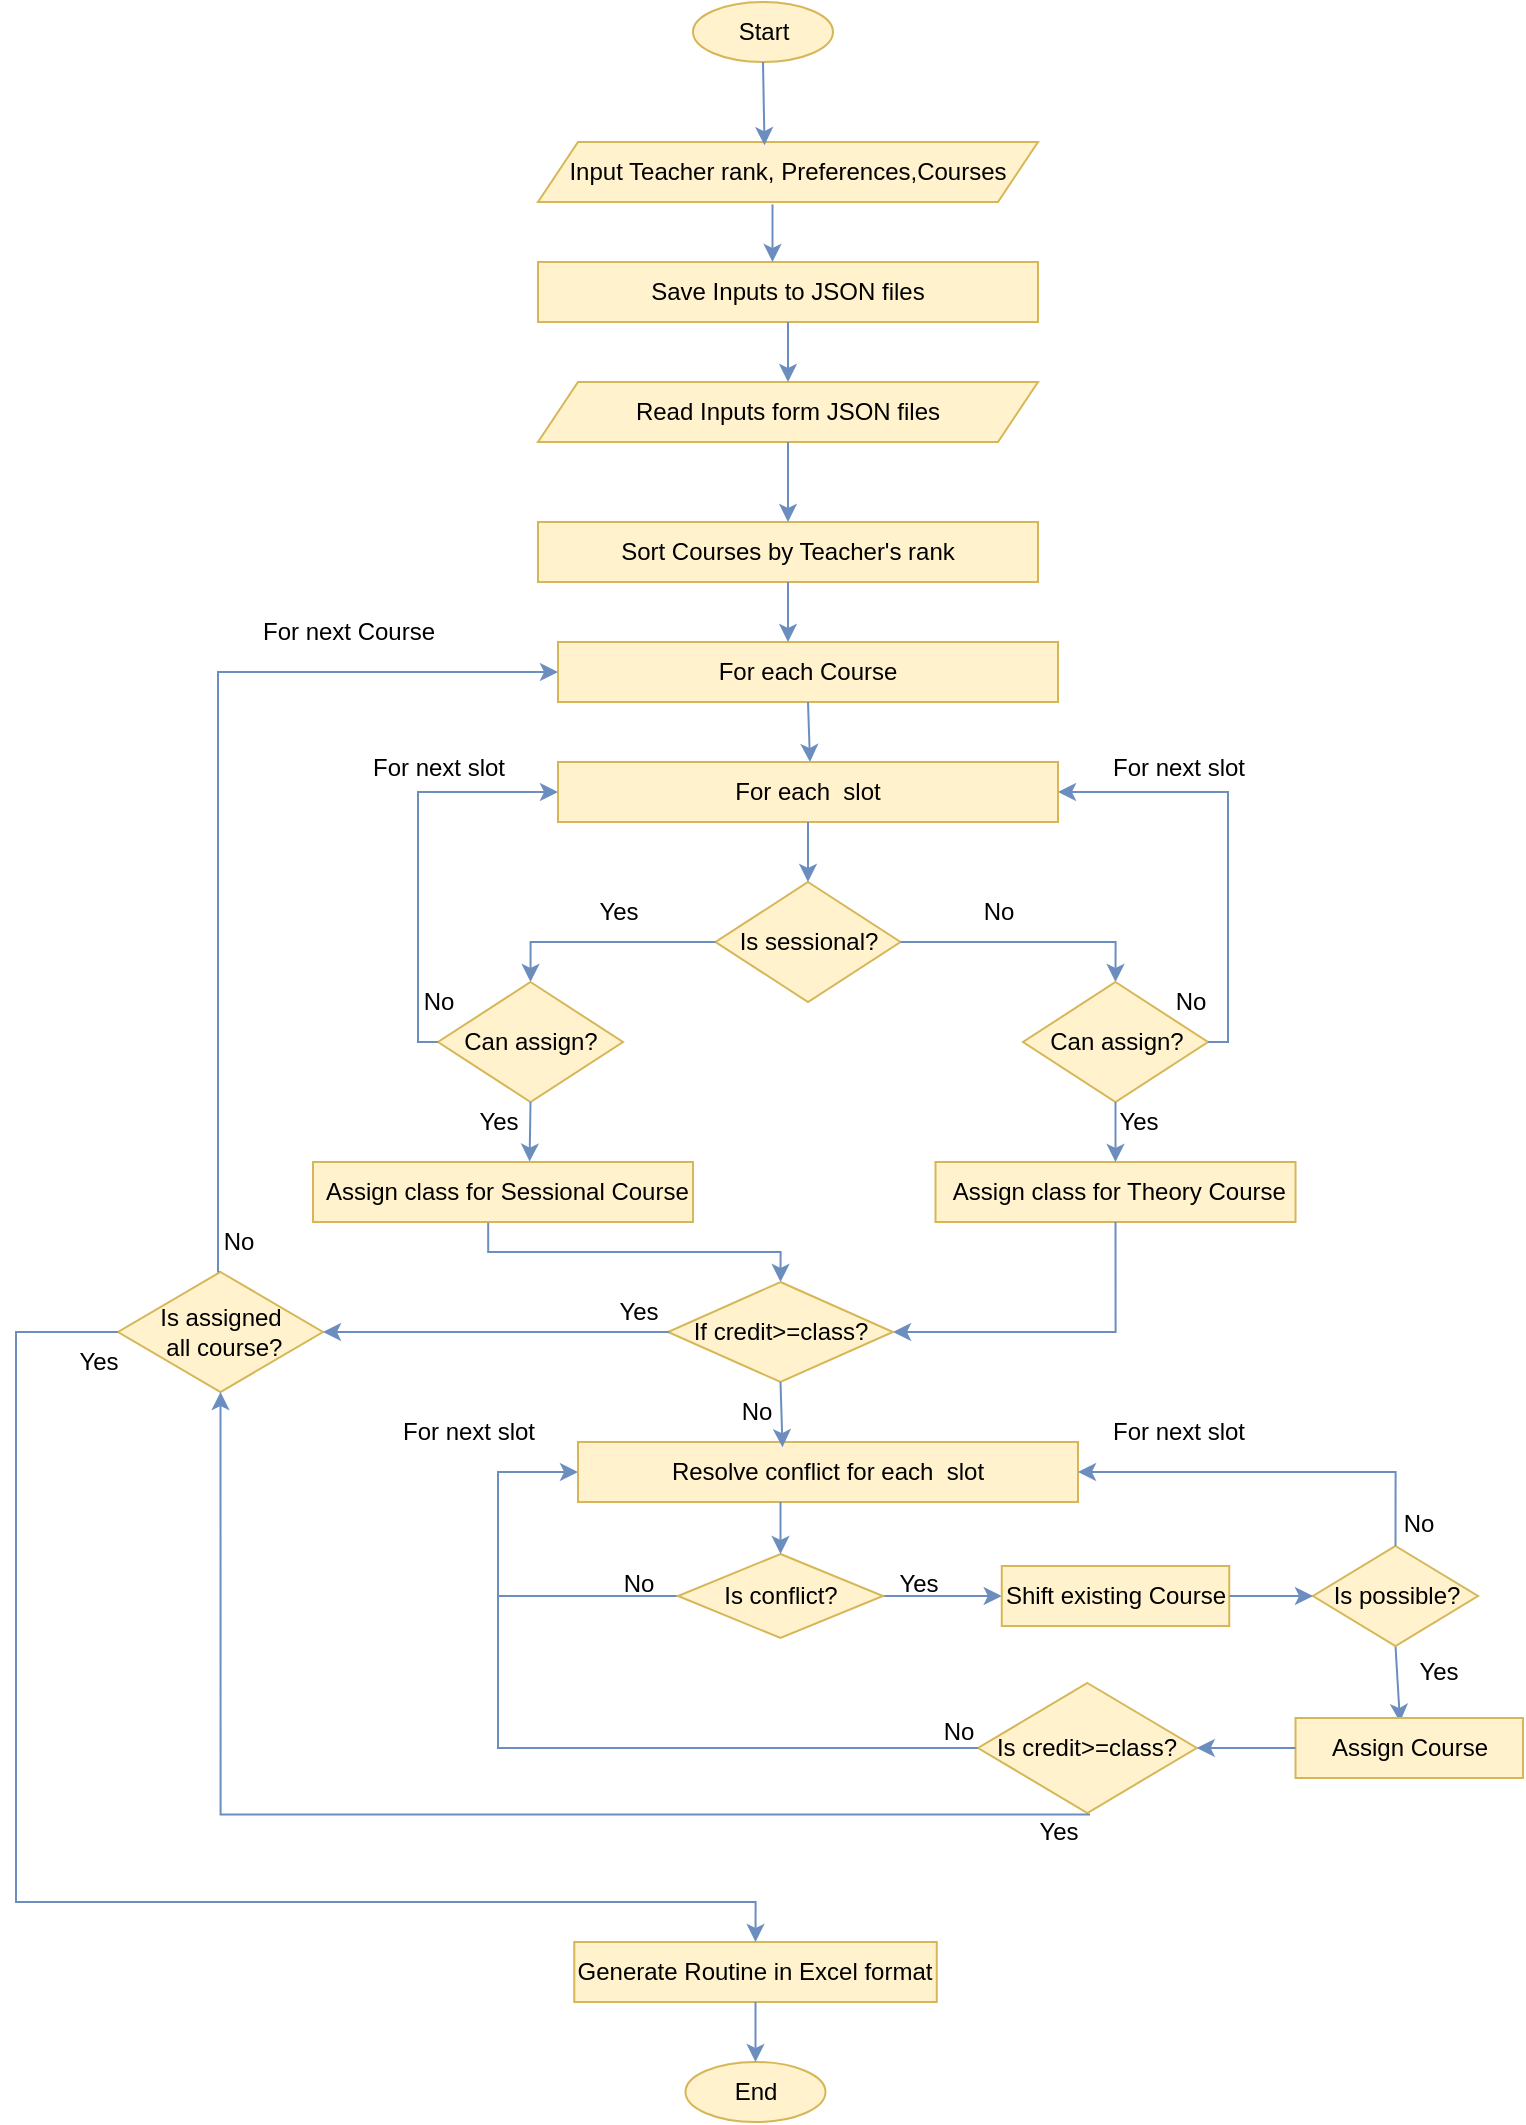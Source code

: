 <mxfile version="27.0.5">
  <diagram name="Page-1" id="kPH_RRZQtiZ7yuQRnkNO">
    <mxGraphModel dx="1042" dy="597" grid="1" gridSize="10" guides="1" tooltips="1" connect="1" arrows="1" fold="1" page="1" pageScale="1" pageWidth="850" pageHeight="1100" math="0" shadow="0">
      <root>
        <mxCell id="0" />
        <mxCell id="1" parent="0" />
        <mxCell id="T9UPzVXBncNjqvYtc4vn-1" value="Start" style="ellipse;whiteSpace=wrap;html=1;fillColor=#fff2cc;strokeColor=#d6b656;" parent="1" vertex="1">
          <mxGeometry x="377.5" y="20" width="70" height="30" as="geometry" />
        </mxCell>
        <mxCell id="T9UPzVXBncNjqvYtc4vn-2" value="Input Teacher rank, Preferences,Courses" style="shape=parallelogram;perimeter=parallelogramPerimeter;whiteSpace=wrap;html=1;fixedSize=1;fillColor=#fff2cc;strokeColor=#d6b656;" parent="1" vertex="1">
          <mxGeometry x="300" y="90" width="250" height="30" as="geometry" />
        </mxCell>
        <mxCell id="T9UPzVXBncNjqvYtc4vn-3" value="Sort Courses by Teacher&#39;s rank" style="rounded=0;whiteSpace=wrap;html=1;fillColor=#fff2cc;strokeColor=#d6b656;" parent="1" vertex="1">
          <mxGeometry x="300" y="280" width="250" height="30" as="geometry" />
        </mxCell>
        <mxCell id="T9UPzVXBncNjqvYtc4vn-4" value="Save Inputs to JSON files" style="rounded=0;whiteSpace=wrap;html=1;fillColor=#fff2cc;strokeColor=#d6b656;" parent="1" vertex="1">
          <mxGeometry x="300" y="150" width="250" height="30" as="geometry" />
        </mxCell>
        <mxCell id="T9UPzVXBncNjqvYtc4vn-5" value="Read Inputs form JSON files" style="shape=parallelogram;perimeter=parallelogramPerimeter;whiteSpace=wrap;html=1;fixedSize=1;fillColor=#fff2cc;strokeColor=#d6b656;" parent="1" vertex="1">
          <mxGeometry x="300" y="210" width="250" height="30" as="geometry" />
        </mxCell>
        <mxCell id="T9UPzVXBncNjqvYtc4vn-6" value="For each Course" style="rounded=0;whiteSpace=wrap;html=1;fillColor=#fff2cc;strokeColor=#d6b656;" parent="1" vertex="1">
          <mxGeometry x="310" y="340" width="250" height="30" as="geometry" />
        </mxCell>
        <mxCell id="T9UPzVXBncNjqvYtc4vn-7" value="Is sessional?" style="rhombus;whiteSpace=wrap;html=1;fillColor=#fff2cc;strokeColor=#d6b656;" parent="1" vertex="1">
          <mxGeometry x="388.75" y="460" width="92.5" height="60" as="geometry" />
        </mxCell>
        <mxCell id="T9UPzVXBncNjqvYtc4vn-8" value="" style="endArrow=classic;html=1;rounded=0;exitX=0.5;exitY=1;exitDx=0;exitDy=0;entryX=0.453;entryY=0.053;entryDx=0;entryDy=0;entryPerimeter=0;fillColor=#dae8fc;strokeColor=#6c8ebf;" parent="1" source="T9UPzVXBncNjqvYtc4vn-1" target="T9UPzVXBncNjqvYtc4vn-2" edge="1">
          <mxGeometry width="50" height="50" relative="1" as="geometry">
            <mxPoint x="210" y="150" as="sourcePoint" />
            <mxPoint x="260" y="100" as="targetPoint" />
          </mxGeometry>
        </mxCell>
        <mxCell id="T9UPzVXBncNjqvYtc4vn-9" value="" style="endArrow=classic;html=1;rounded=0;exitX=0.469;exitY=1.04;exitDx=0;exitDy=0;entryX=0.469;entryY=0;entryDx=0;entryDy=0;entryPerimeter=0;exitPerimeter=0;fillColor=#dae8fc;strokeColor=#6c8ebf;" parent="1" source="T9UPzVXBncNjqvYtc4vn-2" target="T9UPzVXBncNjqvYtc4vn-4" edge="1">
          <mxGeometry width="50" height="50" relative="1" as="geometry">
            <mxPoint x="424" y="108" as="sourcePoint" />
            <mxPoint x="424" y="150" as="targetPoint" />
          </mxGeometry>
        </mxCell>
        <mxCell id="T9UPzVXBncNjqvYtc4vn-10" value="" style="endArrow=classic;html=1;rounded=0;exitX=0.5;exitY=1;exitDx=0;exitDy=0;entryX=0.5;entryY=0;entryDx=0;entryDy=0;fillColor=#dae8fc;strokeColor=#6c8ebf;" parent="1" source="T9UPzVXBncNjqvYtc4vn-4" target="T9UPzVXBncNjqvYtc4vn-5" edge="1">
          <mxGeometry width="50" height="50" relative="1" as="geometry">
            <mxPoint x="660" y="161" as="sourcePoint" />
            <mxPoint x="660" y="190" as="targetPoint" />
            <Array as="points" />
          </mxGeometry>
        </mxCell>
        <mxCell id="T9UPzVXBncNjqvYtc4vn-14" value="" style="endArrow=classic;html=1;rounded=0;exitX=0.5;exitY=1;exitDx=0;exitDy=0;entryX=0.5;entryY=0;entryDx=0;entryDy=0;fillColor=#dae8fc;strokeColor=#6c8ebf;" parent="1" source="T9UPzVXBncNjqvYtc4vn-5" target="T9UPzVXBncNjqvYtc4vn-3" edge="1">
          <mxGeometry width="50" height="50" relative="1" as="geometry">
            <mxPoint x="435" y="190" as="sourcePoint" />
            <mxPoint x="435" y="220" as="targetPoint" />
            <Array as="points" />
          </mxGeometry>
        </mxCell>
        <mxCell id="T9UPzVXBncNjqvYtc4vn-15" value="" style="endArrow=classic;html=1;rounded=0;exitX=0.5;exitY=1;exitDx=0;exitDy=0;fillColor=#dae8fc;strokeColor=#6c8ebf;" parent="1" source="T9UPzVXBncNjqvYtc4vn-3" edge="1">
          <mxGeometry width="50" height="50" relative="1" as="geometry">
            <mxPoint x="435" y="250" as="sourcePoint" />
            <mxPoint x="425" y="340" as="targetPoint" />
            <Array as="points" />
          </mxGeometry>
        </mxCell>
        <mxCell id="T9UPzVXBncNjqvYtc4vn-16" value="" style="endArrow=classic;html=1;rounded=0;exitX=0.5;exitY=1;exitDx=0;exitDy=0;fillColor=#dae8fc;strokeColor=#6c8ebf;" parent="1" source="T9UPzVXBncNjqvYtc4vn-6" edge="1">
          <mxGeometry width="50" height="50" relative="1" as="geometry">
            <mxPoint x="435" y="320" as="sourcePoint" />
            <mxPoint x="436" y="400" as="targetPoint" />
            <Array as="points" />
          </mxGeometry>
        </mxCell>
        <mxCell id="T9UPzVXBncNjqvYtc4vn-17" value="&amp;nbsp;Assign class for Theory Course" style="rounded=0;whiteSpace=wrap;html=1;fillColor=#fff2cc;strokeColor=#d6b656;" parent="1" vertex="1">
          <mxGeometry x="498.75" y="600" width="180" height="30" as="geometry" />
        </mxCell>
        <mxCell id="T9UPzVXBncNjqvYtc4vn-18" value="&amp;nbsp;Assign class for Sessional Course " style="rounded=0;whiteSpace=wrap;html=1;fillColor=#fff2cc;strokeColor=#d6b656;" parent="1" vertex="1">
          <mxGeometry x="187.5" y="600" width="190" height="30" as="geometry" />
        </mxCell>
        <mxCell id="T9UPzVXBncNjqvYtc4vn-19" value="" style="endArrow=classic;html=1;rounded=0;exitX=0;exitY=0.5;exitDx=0;exitDy=0;entryX=0.5;entryY=0;entryDx=0;entryDy=0;edgeStyle=orthogonalEdgeStyle;fillColor=#dae8fc;strokeColor=#6c8ebf;" parent="1" source="T9UPzVXBncNjqvYtc4vn-7" target="iqAza3pzM_VMF-m5_Jx6-2" edge="1">
          <mxGeometry width="50" height="50" relative="1" as="geometry">
            <mxPoint x="400" y="600" as="sourcePoint" />
            <mxPoint x="283" y="440" as="targetPoint" />
          </mxGeometry>
        </mxCell>
        <mxCell id="T9UPzVXBncNjqvYtc4vn-20" value="Yes" style="text;html=1;align=center;verticalAlign=middle;resizable=0;points=[];autosize=1;" parent="1" vertex="1">
          <mxGeometry x="320" y="460" width="40" height="30" as="geometry" />
        </mxCell>
        <mxCell id="T9UPzVXBncNjqvYtc4vn-21" value="" style="endArrow=classic;html=1;rounded=0;exitX=1;exitY=0.5;exitDx=0;exitDy=0;edgeStyle=orthogonalEdgeStyle;entryX=0.5;entryY=0;entryDx=0;entryDy=0;fillColor=#dae8fc;strokeColor=#6c8ebf;" parent="1" source="T9UPzVXBncNjqvYtc4vn-7" target="iqAza3pzM_VMF-m5_Jx6-3" edge="1">
          <mxGeometry width="50" height="50" relative="1" as="geometry">
            <mxPoint x="400" y="600" as="sourcePoint" />
            <mxPoint x="590" y="470" as="targetPoint" />
          </mxGeometry>
        </mxCell>
        <mxCell id="T9UPzVXBncNjqvYtc4vn-22" value="No" style="text;html=1;align=center;verticalAlign=middle;resizable=0;points=[];autosize=1;" parent="1" vertex="1">
          <mxGeometry x="510" y="460" width="40" height="30" as="geometry" />
        </mxCell>
        <mxCell id="T9UPzVXBncNjqvYtc4vn-25" value="" style="endArrow=classic;html=1;rounded=0;entryX=1;entryY=0.5;entryDx=0;entryDy=0;exitX=0.5;exitY=1;exitDx=0;exitDy=0;edgeStyle=orthogonalEdgeStyle;fillColor=#dae8fc;strokeColor=#6c8ebf;" parent="1" source="T9UPzVXBncNjqvYtc4vn-17" target="iqAza3pzM_VMF-m5_Jx6-20" edge="1">
          <mxGeometry width="50" height="50" relative="1" as="geometry">
            <mxPoint x="590" y="600" as="sourcePoint" />
            <mxPoint x="550" y="730" as="targetPoint" />
          </mxGeometry>
        </mxCell>
        <mxCell id="T9UPzVXBncNjqvYtc4vn-59" value="Is credit&amp;gt;=class?" style="rhombus;whiteSpace=wrap;html=1;fillColor=#fff2cc;strokeColor=#d6b656;" parent="1" vertex="1">
          <mxGeometry x="520" y="860.5" width="109.38" height="65" as="geometry" />
        </mxCell>
        <mxCell id="T9UPzVXBncNjqvYtc4vn-60" value="" style="endArrow=classic;html=1;rounded=0;entryX=0;entryY=0.5;entryDx=0;entryDy=0;edgeStyle=orthogonalEdgeStyle;exitX=0.5;exitY=0;exitDx=0;exitDy=0;fillColor=#dae8fc;strokeColor=#6c8ebf;" parent="1" source="iqAza3pzM_VMF-m5_Jx6-57" target="T9UPzVXBncNjqvYtc4vn-6" edge="1">
          <mxGeometry width="50" height="50" relative="1" as="geometry">
            <mxPoint x="90" y="685" as="sourcePoint" />
            <mxPoint x="90" y="860" as="targetPoint" />
            <Array as="points">
              <mxPoint x="140" y="655" />
              <mxPoint x="140" y="355" />
            </Array>
          </mxGeometry>
        </mxCell>
        <mxCell id="T9UPzVXBncNjqvYtc4vn-61" value="" style="endArrow=classic;html=1;rounded=0;exitX=0.5;exitY=1;exitDx=0;exitDy=0;fillColor=#dae8fc;strokeColor=#6c8ebf;" parent="1" source="iqAza3pzM_VMF-m5_Jx6-42" edge="1">
          <mxGeometry width="50" height="50" relative="1" as="geometry">
            <mxPoint x="809.36" y="730" as="sourcePoint" />
            <mxPoint x="731" y="880" as="targetPoint" />
          </mxGeometry>
        </mxCell>
        <mxCell id="T9UPzVXBncNjqvYtc4vn-64" value="Generate Routine in Excel format" style="rounded=0;whiteSpace=wrap;html=1;fillColor=#fff2cc;strokeColor=#d6b656;" parent="1" vertex="1">
          <mxGeometry x="318.13" y="990" width="181.25" height="30" as="geometry" />
        </mxCell>
        <mxCell id="T9UPzVXBncNjqvYtc4vn-65" value="" style="endArrow=classic;html=1;rounded=0;exitX=0;exitY=0.5;exitDx=0;exitDy=0;entryX=0;entryY=0.5;entryDx=0;entryDy=0;edgeStyle=orthogonalEdgeStyle;fillColor=#dae8fc;strokeColor=#6c8ebf;" parent="1" source="iqAza3pzM_VMF-m5_Jx6-35" edge="1" target="iqAza3pzM_VMF-m5_Jx6-32">
          <mxGeometry width="50" height="50" relative="1" as="geometry">
            <mxPoint x="320" y="910" as="sourcePoint" />
            <mxPoint x="416" y="949" as="targetPoint" />
            <Array as="points">
              <mxPoint x="280" y="817" />
              <mxPoint x="280" y="755" />
            </Array>
          </mxGeometry>
        </mxCell>
        <mxCell id="T9UPzVXBncNjqvYtc4vn-66" value="Yes" style="text;html=1;align=center;verticalAlign=middle;resizable=0;points=[];autosize=1;" parent="1" vertex="1">
          <mxGeometry x="540" y="920" width="40" height="30" as="geometry" />
        </mxCell>
        <mxCell id="T9UPzVXBncNjqvYtc4vn-67" value="End" style="ellipse;whiteSpace=wrap;html=1;fillColor=#fff2cc;strokeColor=#d6b656;" parent="1" vertex="1">
          <mxGeometry x="373.75" y="1050" width="70" height="30" as="geometry" />
        </mxCell>
        <mxCell id="T9UPzVXBncNjqvYtc4vn-68" value="" style="endArrow=classic;html=1;rounded=0;exitX=1;exitY=0.5;exitDx=0;exitDy=0;entryX=0;entryY=0.5;entryDx=0;entryDy=0;fillColor=#dae8fc;strokeColor=#6c8ebf;" parent="1" target="iqAza3pzM_VMF-m5_Jx6-40" edge="1" source="iqAza3pzM_VMF-m5_Jx6-35">
          <mxGeometry width="50" height="50" relative="1" as="geometry">
            <mxPoint x="420" y="980" as="sourcePoint" />
            <mxPoint x="530" y="860" as="targetPoint" />
          </mxGeometry>
        </mxCell>
        <mxCell id="iqAza3pzM_VMF-m5_Jx6-1" value="" style="endArrow=classic;html=1;rounded=0;exitX=0.461;exitY=1.013;exitDx=0;exitDy=0;exitPerimeter=0;entryX=0.5;entryY=0;entryDx=0;entryDy=0;edgeStyle=orthogonalEdgeStyle;fillColor=#dae8fc;strokeColor=#6c8ebf;" edge="1" parent="1" source="T9UPzVXBncNjqvYtc4vn-18" target="iqAza3pzM_VMF-m5_Jx6-20">
          <mxGeometry width="50" height="50" relative="1" as="geometry">
            <mxPoint x="270" y="520" as="sourcePoint" />
            <mxPoint x="210" y="700" as="targetPoint" />
          </mxGeometry>
        </mxCell>
        <mxCell id="iqAza3pzM_VMF-m5_Jx6-2" value="Can assign?" style="rhombus;whiteSpace=wrap;html=1;fillColor=#fff2cc;strokeColor=#d6b656;" vertex="1" parent="1">
          <mxGeometry x="250" y="510" width="92.5" height="60" as="geometry" />
        </mxCell>
        <mxCell id="iqAza3pzM_VMF-m5_Jx6-3" value="Can assign?" style="rhombus;whiteSpace=wrap;html=1;fillColor=#fff2cc;strokeColor=#d6b656;" vertex="1" parent="1">
          <mxGeometry x="542.5" y="510" width="92.5" height="60" as="geometry" />
        </mxCell>
        <mxCell id="iqAza3pzM_VMF-m5_Jx6-4" value="" style="endArrow=classic;html=1;rounded=0;exitX=0.5;exitY=1;exitDx=0;exitDy=0;entryX=0.57;entryY=-0.007;entryDx=0;entryDy=0;entryPerimeter=0;fillColor=#dae8fc;strokeColor=#6c8ebf;" edge="1" parent="1" source="iqAza3pzM_VMF-m5_Jx6-2" target="T9UPzVXBncNjqvYtc4vn-18">
          <mxGeometry width="50" height="50" relative="1" as="geometry">
            <mxPoint x="400" y="670" as="sourcePoint" />
            <mxPoint x="450" y="620" as="targetPoint" />
          </mxGeometry>
        </mxCell>
        <mxCell id="iqAza3pzM_VMF-m5_Jx6-5" value="" style="endArrow=classic;html=1;rounded=0;exitX=0.5;exitY=1;exitDx=0;exitDy=0;entryX=0.5;entryY=0;entryDx=0;entryDy=0;fillColor=#dae8fc;strokeColor=#6c8ebf;" edge="1" parent="1" source="iqAza3pzM_VMF-m5_Jx6-3" target="T9UPzVXBncNjqvYtc4vn-17">
          <mxGeometry width="50" height="50" relative="1" as="geometry">
            <mxPoint x="400" y="670" as="sourcePoint" />
            <mxPoint x="586" y="570" as="targetPoint" />
          </mxGeometry>
        </mxCell>
        <mxCell id="iqAza3pzM_VMF-m5_Jx6-7" value="Yes" style="text;html=1;align=center;verticalAlign=middle;resizable=0;points=[];autosize=1;" vertex="1" parent="1">
          <mxGeometry x="260" y="565" width="40" height="30" as="geometry" />
        </mxCell>
        <mxCell id="iqAza3pzM_VMF-m5_Jx6-8" value="Yes" style="text;html=1;align=center;verticalAlign=middle;resizable=0;points=[];autosize=1;" vertex="1" parent="1">
          <mxGeometry x="580" y="565" width="40" height="30" as="geometry" />
        </mxCell>
        <mxCell id="iqAza3pzM_VMF-m5_Jx6-12" value="" style="endArrow=classic;html=1;rounded=0;entryX=0;entryY=0.5;entryDx=0;entryDy=0;exitX=0;exitY=0.5;exitDx=0;exitDy=0;edgeStyle=orthogonalEdgeStyle;fillColor=#dae8fc;strokeColor=#6c8ebf;" edge="1" parent="1" source="iqAza3pzM_VMF-m5_Jx6-2" target="iqAza3pzM_VMF-m5_Jx6-22">
          <mxGeometry width="50" height="50" relative="1" as="geometry">
            <mxPoint x="210" y="550" as="sourcePoint" />
            <mxPoint x="450" y="620" as="targetPoint" />
          </mxGeometry>
        </mxCell>
        <mxCell id="iqAza3pzM_VMF-m5_Jx6-14" value="" style="endArrow=classic;html=1;rounded=0;exitX=1;exitY=0.5;exitDx=0;exitDy=0;entryX=1;entryY=0.5;entryDx=0;entryDy=0;edgeStyle=orthogonalEdgeStyle;fillColor=#dae8fc;strokeColor=#6c8ebf;" edge="1" parent="1" source="iqAza3pzM_VMF-m5_Jx6-3" target="iqAza3pzM_VMF-m5_Jx6-22">
          <mxGeometry width="50" height="50" relative="1" as="geometry">
            <mxPoint x="400" y="620" as="sourcePoint" />
            <mxPoint x="450" y="570" as="targetPoint" />
          </mxGeometry>
        </mxCell>
        <mxCell id="iqAza3pzM_VMF-m5_Jx6-15" value="No" style="text;html=1;align=center;verticalAlign=middle;resizable=0;points=[];autosize=1;" vertex="1" parent="1">
          <mxGeometry x="230" y="505" width="40" height="30" as="geometry" />
        </mxCell>
        <mxCell id="iqAza3pzM_VMF-m5_Jx6-19" value="No" style="text;html=1;align=center;verticalAlign=middle;resizable=0;points=[];autosize=1;" vertex="1" parent="1">
          <mxGeometry x="605.63" y="505" width="40" height="30" as="geometry" />
        </mxCell>
        <mxCell id="iqAza3pzM_VMF-m5_Jx6-20" value="If credit&amp;gt;=class?" style="rhombus;whiteSpace=wrap;html=1;fillColor=#fff2cc;strokeColor=#d6b656;" vertex="1" parent="1">
          <mxGeometry x="365" y="660" width="112.5" height="50" as="geometry" />
        </mxCell>
        <mxCell id="iqAza3pzM_VMF-m5_Jx6-21" value="No" style="text;html=1;align=center;verticalAlign=middle;resizable=0;points=[];autosize=1;" vertex="1" parent="1">
          <mxGeometry x="388.75" y="710" width="40" height="30" as="geometry" />
        </mxCell>
        <mxCell id="iqAza3pzM_VMF-m5_Jx6-22" value="For each&amp;nbsp; slot" style="rounded=0;whiteSpace=wrap;html=1;fillColor=#fff2cc;strokeColor=#d6b656;" vertex="1" parent="1">
          <mxGeometry x="310" y="400" width="250" height="30" as="geometry" />
        </mxCell>
        <mxCell id="iqAza3pzM_VMF-m5_Jx6-23" value="" style="endArrow=classic;html=1;rounded=0;exitX=0.5;exitY=1;exitDx=0;exitDy=0;entryX=0.5;entryY=0;entryDx=0;entryDy=0;fillColor=#dae8fc;strokeColor=#6c8ebf;" edge="1" parent="1" source="iqAza3pzM_VMF-m5_Jx6-22" target="T9UPzVXBncNjqvYtc4vn-7">
          <mxGeometry width="50" height="50" relative="1" as="geometry">
            <mxPoint x="445" y="380" as="sourcePoint" />
            <mxPoint x="446" y="410" as="targetPoint" />
            <Array as="points" />
          </mxGeometry>
        </mxCell>
        <mxCell id="iqAza3pzM_VMF-m5_Jx6-27" value="Yes" style="text;html=1;align=center;verticalAlign=middle;resizable=0;points=[];autosize=1;" vertex="1" parent="1">
          <mxGeometry x="330" y="660" width="40" height="30" as="geometry" />
        </mxCell>
        <mxCell id="iqAza3pzM_VMF-m5_Jx6-29" value="For next Course" style="text;html=1;align=center;verticalAlign=middle;resizable=0;points=[];autosize=1;" vertex="1" parent="1">
          <mxGeometry x="150" y="320" width="110" height="30" as="geometry" />
        </mxCell>
        <mxCell id="iqAza3pzM_VMF-m5_Jx6-30" value="For next slot" style="text;html=1;align=center;verticalAlign=middle;resizable=0;points=[];autosize=1;" vertex="1" parent="1">
          <mxGeometry x="205" y="388" width="90" height="30" as="geometry" />
        </mxCell>
        <mxCell id="iqAza3pzM_VMF-m5_Jx6-31" value="For next slot" style="text;html=1;align=center;verticalAlign=middle;resizable=0;points=[];autosize=1;" vertex="1" parent="1">
          <mxGeometry x="575" y="388" width="90" height="30" as="geometry" />
        </mxCell>
        <mxCell id="iqAza3pzM_VMF-m5_Jx6-32" value="Resolve conflict for each&amp;nbsp; slot" style="rounded=0;whiteSpace=wrap;html=1;fillColor=#fff2cc;strokeColor=#d6b656;" vertex="1" parent="1">
          <mxGeometry x="320" y="740" width="250" height="30" as="geometry" />
        </mxCell>
        <mxCell id="iqAza3pzM_VMF-m5_Jx6-33" value="" style="endArrow=classic;html=1;rounded=0;exitX=0.5;exitY=1;exitDx=0;exitDy=0;entryX=0.409;entryY=0.087;entryDx=0;entryDy=0;entryPerimeter=0;fillColor=#dae8fc;strokeColor=#6c8ebf;" edge="1" parent="1" source="iqAza3pzM_VMF-m5_Jx6-20" target="iqAza3pzM_VMF-m5_Jx6-32">
          <mxGeometry width="50" height="50" relative="1" as="geometry">
            <mxPoint x="380" y="800" as="sourcePoint" />
            <mxPoint x="430" y="800" as="targetPoint" />
          </mxGeometry>
        </mxCell>
        <mxCell id="iqAza3pzM_VMF-m5_Jx6-35" value="Is conflict?" style="rhombus;whiteSpace=wrap;html=1;fillColor=#fff2cc;strokeColor=#d6b656;" vertex="1" parent="1">
          <mxGeometry x="370" y="796" width="102.5" height="42" as="geometry" />
        </mxCell>
        <mxCell id="iqAza3pzM_VMF-m5_Jx6-36" value="" style="endArrow=classic;html=1;rounded=0;exitX=0.405;exitY=1;exitDx=0;exitDy=0;exitPerimeter=0;entryX=0.5;entryY=0;entryDx=0;entryDy=0;fillColor=#dae8fc;strokeColor=#6c8ebf;" edge="1" parent="1" source="iqAza3pzM_VMF-m5_Jx6-32" target="iqAza3pzM_VMF-m5_Jx6-35">
          <mxGeometry width="50" height="50" relative="1" as="geometry">
            <mxPoint x="380" y="910" as="sourcePoint" />
            <mxPoint x="430" y="860" as="targetPoint" />
          </mxGeometry>
        </mxCell>
        <mxCell id="iqAza3pzM_VMF-m5_Jx6-37" value="For next slot" style="text;html=1;align=center;verticalAlign=middle;resizable=0;points=[];autosize=1;" vertex="1" parent="1">
          <mxGeometry x="220" y="720" width="90" height="30" as="geometry" />
        </mxCell>
        <mxCell id="iqAza3pzM_VMF-m5_Jx6-38" value="No" style="text;html=1;align=center;verticalAlign=middle;resizable=0;points=[];autosize=1;" vertex="1" parent="1">
          <mxGeometry x="330" y="796" width="40" height="30" as="geometry" />
        </mxCell>
        <mxCell id="iqAza3pzM_VMF-m5_Jx6-39" value="Yes" style="text;html=1;align=center;verticalAlign=middle;resizable=0;points=[];autosize=1;" vertex="1" parent="1">
          <mxGeometry x="470" y="796" width="40" height="30" as="geometry" />
        </mxCell>
        <mxCell id="iqAza3pzM_VMF-m5_Jx6-40" value="Shift existing Course" style="rounded=0;whiteSpace=wrap;html=1;fillColor=#fff2cc;strokeColor=#d6b656;" vertex="1" parent="1">
          <mxGeometry x="531.88" y="802" width="113.75" height="30" as="geometry" />
        </mxCell>
        <mxCell id="iqAza3pzM_VMF-m5_Jx6-42" value="Is possible?" style="rhombus;whiteSpace=wrap;html=1;fillColor=#fff2cc;strokeColor=#d6b656;" vertex="1" parent="1">
          <mxGeometry x="687.5" y="792" width="82.5" height="50" as="geometry" />
        </mxCell>
        <mxCell id="iqAza3pzM_VMF-m5_Jx6-43" value="" style="endArrow=classic;html=1;rounded=0;exitX=1;exitY=0.5;exitDx=0;exitDy=0;entryX=0;entryY=0.5;entryDx=0;entryDy=0;fillColor=#dae8fc;strokeColor=#6c8ebf;" edge="1" parent="1" source="iqAza3pzM_VMF-m5_Jx6-40" target="iqAza3pzM_VMF-m5_Jx6-42">
          <mxGeometry width="50" height="50" relative="1" as="geometry">
            <mxPoint x="380" y="970" as="sourcePoint" />
            <mxPoint x="430" y="920" as="targetPoint" />
          </mxGeometry>
        </mxCell>
        <mxCell id="iqAza3pzM_VMF-m5_Jx6-44" value="" style="endArrow=classic;html=1;rounded=0;exitX=0.5;exitY=0;exitDx=0;exitDy=0;entryX=1;entryY=0.5;entryDx=0;entryDy=0;edgeStyle=orthogonalEdgeStyle;fillColor=#dae8fc;strokeColor=#6c8ebf;" edge="1" parent="1" source="iqAza3pzM_VMF-m5_Jx6-42" target="iqAza3pzM_VMF-m5_Jx6-32">
          <mxGeometry width="50" height="50" relative="1" as="geometry">
            <mxPoint x="380" y="970" as="sourcePoint" />
            <mxPoint x="430" y="920" as="targetPoint" />
          </mxGeometry>
        </mxCell>
        <mxCell id="iqAza3pzM_VMF-m5_Jx6-45" value="No" style="text;html=1;align=center;verticalAlign=middle;resizable=0;points=[];autosize=1;" vertex="1" parent="1">
          <mxGeometry x="720" y="766" width="40" height="30" as="geometry" />
        </mxCell>
        <mxCell id="iqAza3pzM_VMF-m5_Jx6-46" value="For next slot" style="text;html=1;align=center;verticalAlign=middle;resizable=0;points=[];autosize=1;" vertex="1" parent="1">
          <mxGeometry x="575" y="720" width="90" height="30" as="geometry" />
        </mxCell>
        <mxCell id="iqAza3pzM_VMF-m5_Jx6-47" value="Assign Course" style="rounded=0;whiteSpace=wrap;html=1;fillColor=#fff2cc;strokeColor=#d6b656;" vertex="1" parent="1">
          <mxGeometry x="678.75" y="878" width="113.75" height="30" as="geometry" />
        </mxCell>
        <mxCell id="iqAza3pzM_VMF-m5_Jx6-48" value="Yes" style="text;html=1;align=center;verticalAlign=middle;resizable=0;points=[];autosize=1;" vertex="1" parent="1">
          <mxGeometry x="730" y="840" width="40" height="30" as="geometry" />
        </mxCell>
        <mxCell id="iqAza3pzM_VMF-m5_Jx6-51" value="" style="endArrow=none;html=1;rounded=0;entryX=0;entryY=0.5;entryDx=0;entryDy=0;edgeStyle=orthogonalEdgeStyle;fillColor=#dae8fc;strokeColor=#6c8ebf;" edge="1" parent="1" target="T9UPzVXBncNjqvYtc4vn-59">
          <mxGeometry width="50" height="50" relative="1" as="geometry">
            <mxPoint x="280" y="810" as="sourcePoint" />
            <mxPoint x="430" y="940" as="targetPoint" />
            <Array as="points">
              <mxPoint x="280" y="893" />
            </Array>
          </mxGeometry>
        </mxCell>
        <mxCell id="iqAza3pzM_VMF-m5_Jx6-52" value="No" style="text;html=1;align=center;verticalAlign=middle;resizable=0;points=[];autosize=1;" vertex="1" parent="1">
          <mxGeometry x="490" y="870" width="40" height="30" as="geometry" />
        </mxCell>
        <mxCell id="iqAza3pzM_VMF-m5_Jx6-54" value="" style="endArrow=classic;html=1;rounded=0;entryX=1;entryY=0.5;entryDx=0;entryDy=0;exitX=0;exitY=0.5;exitDx=0;exitDy=0;fillColor=#dae8fc;strokeColor=#6c8ebf;" edge="1" parent="1" source="iqAza3pzM_VMF-m5_Jx6-47" target="T9UPzVXBncNjqvYtc4vn-59">
          <mxGeometry width="50" height="50" relative="1" as="geometry">
            <mxPoint x="680" y="935" as="sourcePoint" />
            <mxPoint x="430" y="970" as="targetPoint" />
          </mxGeometry>
        </mxCell>
        <mxCell id="iqAza3pzM_VMF-m5_Jx6-57" value="&lt;div&gt;Is assigned&lt;/div&gt;&lt;div&gt;&amp;nbsp;all course?&lt;/div&gt;" style="rhombus;whiteSpace=wrap;html=1;fillColor=#fff2cc;strokeColor=#d6b656;" vertex="1" parent="1">
          <mxGeometry x="90" y="655" width="102.5" height="60" as="geometry" />
        </mxCell>
        <mxCell id="iqAza3pzM_VMF-m5_Jx6-58" value="No" style="text;html=1;align=center;verticalAlign=middle;resizable=0;points=[];autosize=1;" vertex="1" parent="1">
          <mxGeometry x="130" y="625" width="40" height="30" as="geometry" />
        </mxCell>
        <mxCell id="iqAza3pzM_VMF-m5_Jx6-59" value="" style="endArrow=classic;html=1;rounded=0;entryX=1;entryY=0.5;entryDx=0;entryDy=0;exitX=0.89;exitY=0.833;exitDx=0;exitDy=0;exitPerimeter=0;fillColor=#dae8fc;strokeColor=#6c8ebf;" edge="1" parent="1" source="iqAza3pzM_VMF-m5_Jx6-27" target="iqAza3pzM_VMF-m5_Jx6-57">
          <mxGeometry width="50" height="50" relative="1" as="geometry">
            <mxPoint x="250" y="760" as="sourcePoint" />
            <mxPoint x="300" y="710" as="targetPoint" />
          </mxGeometry>
        </mxCell>
        <mxCell id="iqAza3pzM_VMF-m5_Jx6-60" value="" style="endArrow=classic;html=1;rounded=0;exitX=0.9;exitY=0.207;exitDx=0;exitDy=0;exitPerimeter=0;entryX=0.5;entryY=1;entryDx=0;entryDy=0;edgeStyle=orthogonalEdgeStyle;fillColor=#dae8fc;strokeColor=#6c8ebf;" edge="1" parent="1" source="T9UPzVXBncNjqvYtc4vn-66" target="iqAza3pzM_VMF-m5_Jx6-57">
          <mxGeometry width="50" height="50" relative="1" as="geometry">
            <mxPoint x="250" y="880" as="sourcePoint" />
            <mxPoint x="300" y="830" as="targetPoint" />
          </mxGeometry>
        </mxCell>
        <mxCell id="iqAza3pzM_VMF-m5_Jx6-61" value="" style="endArrow=classic;html=1;rounded=0;edgeStyle=orthogonalEdgeStyle;entryX=0.5;entryY=0;entryDx=0;entryDy=0;fillColor=#dae8fc;strokeColor=#6c8ebf;exitX=0;exitY=0.5;exitDx=0;exitDy=0;" edge="1" parent="1" source="iqAza3pzM_VMF-m5_Jx6-57" target="T9UPzVXBncNjqvYtc4vn-64">
          <mxGeometry width="50" height="50" relative="1" as="geometry">
            <mxPoint x="71.2" y="690" as="sourcePoint" />
            <mxPoint x="329.955" y="1015" as="targetPoint" />
            <Array as="points">
              <mxPoint x="39" y="685" />
              <mxPoint x="39" y="970" />
              <mxPoint x="409" y="970" />
            </Array>
          </mxGeometry>
        </mxCell>
        <mxCell id="iqAza3pzM_VMF-m5_Jx6-62" value="Yes" style="text;html=1;align=center;verticalAlign=middle;resizable=0;points=[];autosize=1;" vertex="1" parent="1">
          <mxGeometry x="60" y="685" width="40" height="30" as="geometry" />
        </mxCell>
        <mxCell id="iqAza3pzM_VMF-m5_Jx6-63" value="" style="endArrow=classic;html=1;rounded=0;exitX=0.5;exitY=1;exitDx=0;exitDy=0;entryX=0.5;entryY=0;entryDx=0;entryDy=0;fillColor=#dae8fc;strokeColor=#6c8ebf;" edge="1" parent="1" source="T9UPzVXBncNjqvYtc4vn-64" target="T9UPzVXBncNjqvYtc4vn-67">
          <mxGeometry width="50" height="50" relative="1" as="geometry">
            <mxPoint x="240" y="910" as="sourcePoint" />
            <mxPoint x="400" y="1040" as="targetPoint" />
          </mxGeometry>
        </mxCell>
      </root>
    </mxGraphModel>
  </diagram>
</mxfile>
